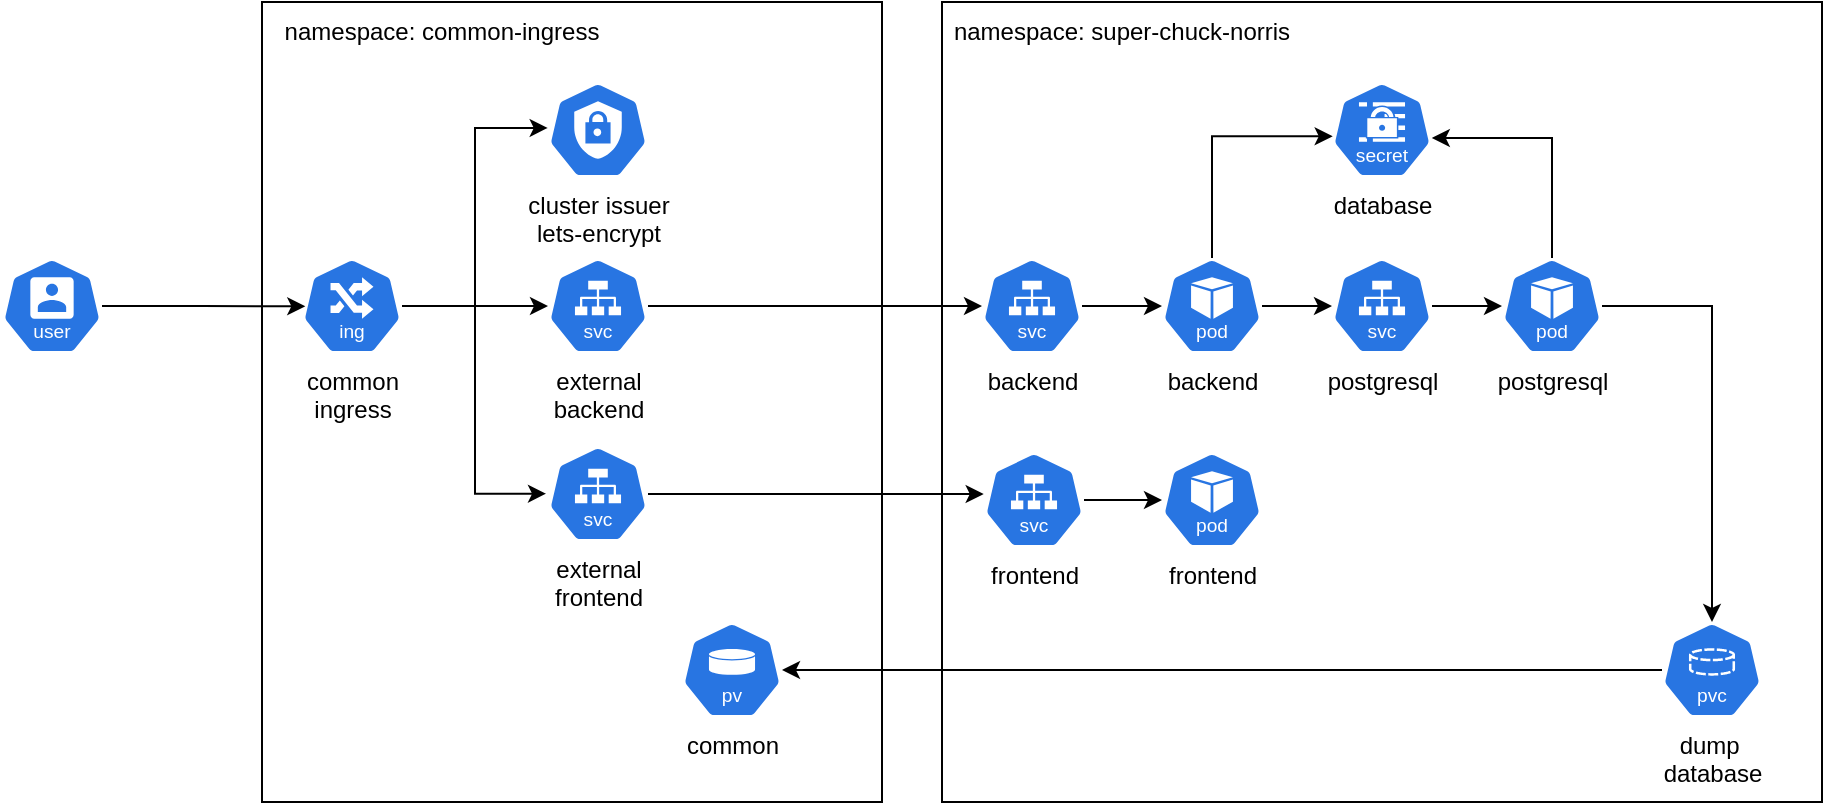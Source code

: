 <mxfile version="26.0.15">
  <diagram name="Page-1" id="FKZH206iivfg6qqyswJv">
    <mxGraphModel dx="2901" dy="1196" grid="1" gridSize="10" guides="1" tooltips="1" connect="1" arrows="1" fold="1" page="1" pageScale="1" pageWidth="827" pageHeight="1169" math="0" shadow="0">
      <root>
        <mxCell id="0" />
        <mxCell id="1" parent="0" />
        <mxCell id="nkA88_LoozDBxuTbvh9O-1" value="" style="rounded=0;whiteSpace=wrap;html=1;" vertex="1" parent="1">
          <mxGeometry x="370" y="80" width="440" height="400" as="geometry" />
        </mxCell>
        <mxCell id="nkA88_LoozDBxuTbvh9O-5" value="namespace: super-chuck-norris" style="text;html=1;align=center;verticalAlign=middle;whiteSpace=wrap;rounded=0;" vertex="1" parent="1">
          <mxGeometry x="370" y="80" width="180" height="30" as="geometry" />
        </mxCell>
        <mxCell id="nkA88_LoozDBxuTbvh9O-8" value="" style="rounded=0;whiteSpace=wrap;html=1;" vertex="1" parent="1">
          <mxGeometry x="30" y="80" width="310" height="400" as="geometry" />
        </mxCell>
        <mxCell id="nkA88_LoozDBxuTbvh9O-9" value="namespace: common-ingress" style="text;html=1;align=center;verticalAlign=middle;whiteSpace=wrap;rounded=0;" vertex="1" parent="1">
          <mxGeometry x="30" y="80" width="180" height="30" as="geometry" />
        </mxCell>
        <mxCell id="nkA88_LoozDBxuTbvh9O-54" style="edgeStyle=orthogonalEdgeStyle;rounded=0;orthogonalLoop=1;jettySize=auto;html=1;" edge="1" parent="1" source="nkA88_LoozDBxuTbvh9O-20" target="nkA88_LoozDBxuTbvh9O-24">
          <mxGeometry relative="1" as="geometry" />
        </mxCell>
        <mxCell id="nkA88_LoozDBxuTbvh9O-20" value="dump&amp;nbsp;&lt;div&gt;database&lt;/div&gt;" style="aspect=fixed;sketch=0;html=1;dashed=0;whitespace=wrap;verticalLabelPosition=bottom;verticalAlign=top;fillColor=#2875E2;strokeColor=#ffffff;points=[[0.005,0.63,0],[0.1,0.2,0],[0.9,0.2,0],[0.5,0,0],[0.995,0.63,0],[0.72,0.99,0],[0.5,1,0],[0.28,0.99,0]];shape=mxgraph.kubernetes.icon2;kubernetesLabel=1;prIcon=pvc" vertex="1" parent="1">
          <mxGeometry x="730" y="390" width="50" height="48" as="geometry" />
        </mxCell>
        <mxCell id="nkA88_LoozDBxuTbvh9O-26" style="edgeStyle=orthogonalEdgeStyle;rounded=0;orthogonalLoop=1;jettySize=auto;html=1;" edge="1" parent="1" source="nkA88_LoozDBxuTbvh9O-21" target="nkA88_LoozDBxuTbvh9O-25">
          <mxGeometry relative="1" as="geometry" />
        </mxCell>
        <mxCell id="nkA88_LoozDBxuTbvh9O-21" value="backend" style="aspect=fixed;sketch=0;html=1;dashed=0;whitespace=wrap;verticalLabelPosition=bottom;verticalAlign=top;fillColor=#2875E2;strokeColor=#ffffff;points=[[0.005,0.63,0],[0.1,0.2,0],[0.9,0.2,0],[0.5,0,0],[0.995,0.63,0],[0.72,0.99,0],[0.5,1,0],[0.28,0.99,0]];shape=mxgraph.kubernetes.icon2;kubernetesLabel=1;prIcon=svc" vertex="1" parent="1">
          <mxGeometry x="390" y="208" width="50" height="48" as="geometry" />
        </mxCell>
        <mxCell id="nkA88_LoozDBxuTbvh9O-22" value="database" style="aspect=fixed;sketch=0;html=1;dashed=0;whitespace=wrap;verticalLabelPosition=bottom;verticalAlign=top;fillColor=#2875E2;strokeColor=#ffffff;points=[[0.005,0.63,0],[0.1,0.2,0],[0.9,0.2,0],[0.5,0,0],[0.995,0.63,0],[0.72,0.99,0],[0.5,1,0],[0.28,0.99,0]];shape=mxgraph.kubernetes.icon2;kubernetesLabel=1;prIcon=secret" vertex="1" parent="1">
          <mxGeometry x="565" y="120" width="50" height="48" as="geometry" />
        </mxCell>
        <mxCell id="nkA88_LoozDBxuTbvh9O-24" value="common" style="aspect=fixed;sketch=0;html=1;dashed=0;whitespace=wrap;verticalLabelPosition=bottom;verticalAlign=top;fillColor=#2875E2;strokeColor=#ffffff;points=[[0.005,0.63,0],[0.1,0.2,0],[0.9,0.2,0],[0.5,0,0],[0.995,0.63,0],[0.72,0.99,0],[0.5,1,0],[0.28,0.99,0]];shape=mxgraph.kubernetes.icon2;kubernetesLabel=1;prIcon=pv" vertex="1" parent="1">
          <mxGeometry x="240" y="390" width="50" height="48" as="geometry" />
        </mxCell>
        <mxCell id="nkA88_LoozDBxuTbvh9O-30" value="" style="edgeStyle=orthogonalEdgeStyle;rounded=0;orthogonalLoop=1;jettySize=auto;html=1;" edge="1" parent="1" source="nkA88_LoozDBxuTbvh9O-25" target="nkA88_LoozDBxuTbvh9O-27">
          <mxGeometry relative="1" as="geometry" />
        </mxCell>
        <mxCell id="nkA88_LoozDBxuTbvh9O-25" value="backend" style="aspect=fixed;sketch=0;html=1;dashed=0;whitespace=wrap;verticalLabelPosition=bottom;verticalAlign=top;fillColor=#2875E2;strokeColor=#ffffff;points=[[0.005,0.63,0],[0.1,0.2,0],[0.9,0.2,0],[0.5,0,0],[0.995,0.63,0],[0.72,0.99,0],[0.5,1,0],[0.28,0.99,0]];shape=mxgraph.kubernetes.icon2;kubernetesLabel=1;prIcon=pod" vertex="1" parent="1">
          <mxGeometry x="480" y="208" width="50" height="48" as="geometry" />
        </mxCell>
        <mxCell id="nkA88_LoozDBxuTbvh9O-32" value="" style="edgeStyle=orthogonalEdgeStyle;rounded=0;orthogonalLoop=1;jettySize=auto;html=1;" edge="1" parent="1" source="nkA88_LoozDBxuTbvh9O-27" target="nkA88_LoozDBxuTbvh9O-31">
          <mxGeometry relative="1" as="geometry" />
        </mxCell>
        <mxCell id="nkA88_LoozDBxuTbvh9O-27" value="postgresql" style="aspect=fixed;sketch=0;html=1;dashed=0;whitespace=wrap;verticalLabelPosition=bottom;verticalAlign=top;fillColor=#2875E2;strokeColor=#ffffff;points=[[0.005,0.63,0],[0.1,0.2,0],[0.9,0.2,0],[0.5,0,0],[0.995,0.63,0],[0.72,0.99,0],[0.5,1,0],[0.28,0.99,0]];shape=mxgraph.kubernetes.icon2;kubernetesLabel=1;prIcon=svc" vertex="1" parent="1">
          <mxGeometry x="565" y="208" width="50" height="48" as="geometry" />
        </mxCell>
        <mxCell id="nkA88_LoozDBxuTbvh9O-33" value="" style="edgeStyle=orthogonalEdgeStyle;rounded=0;orthogonalLoop=1;jettySize=auto;html=1;" edge="1" parent="1" source="nkA88_LoozDBxuTbvh9O-31" target="nkA88_LoozDBxuTbvh9O-20">
          <mxGeometry relative="1" as="geometry" />
        </mxCell>
        <mxCell id="nkA88_LoozDBxuTbvh9O-31" value="postgresql" style="aspect=fixed;sketch=0;html=1;dashed=0;whitespace=wrap;verticalLabelPosition=bottom;verticalAlign=top;fillColor=#2875E2;strokeColor=#ffffff;points=[[0.005,0.63,0],[0.1,0.2,0],[0.9,0.2,0],[0.5,0,0],[0.995,0.63,0],[0.72,0.99,0],[0.5,1,0],[0.28,0.99,0]];shape=mxgraph.kubernetes.icon2;kubernetesLabel=1;prIcon=pod" vertex="1" parent="1">
          <mxGeometry x="650" y="208" width="50" height="48" as="geometry" />
        </mxCell>
        <mxCell id="nkA88_LoozDBxuTbvh9O-34" style="edgeStyle=orthogonalEdgeStyle;rounded=0;orthogonalLoop=1;jettySize=auto;html=1;entryX=0.997;entryY=0.575;entryDx=0;entryDy=0;entryPerimeter=0;" edge="1" parent="1" source="nkA88_LoozDBxuTbvh9O-31" target="nkA88_LoozDBxuTbvh9O-22">
          <mxGeometry relative="1" as="geometry">
            <Array as="points">
              <mxPoint x="675" y="148" />
              <mxPoint x="615" y="148" />
            </Array>
          </mxGeometry>
        </mxCell>
        <mxCell id="nkA88_LoozDBxuTbvh9O-35" style="edgeStyle=orthogonalEdgeStyle;rounded=0;orthogonalLoop=1;jettySize=auto;html=1;entryX=0.007;entryY=0.565;entryDx=0;entryDy=0;entryPerimeter=0;" edge="1" parent="1" source="nkA88_LoozDBxuTbvh9O-25" target="nkA88_LoozDBxuTbvh9O-22">
          <mxGeometry relative="1" as="geometry">
            <Array as="points">
              <mxPoint x="505" y="147" />
            </Array>
          </mxGeometry>
        </mxCell>
        <mxCell id="nkA88_LoozDBxuTbvh9O-47" value="" style="edgeStyle=orthogonalEdgeStyle;rounded=0;orthogonalLoop=1;jettySize=auto;html=1;" edge="1" parent="1" source="nkA88_LoozDBxuTbvh9O-39" target="nkA88_LoozDBxuTbvh9O-40">
          <mxGeometry relative="1" as="geometry" />
        </mxCell>
        <mxCell id="nkA88_LoozDBxuTbvh9O-39" value="common&lt;div&gt;ingress&lt;/div&gt;" style="aspect=fixed;sketch=0;html=1;dashed=0;whitespace=wrap;verticalLabelPosition=bottom;verticalAlign=top;fillColor=#2875E2;strokeColor=#ffffff;points=[[0.005,0.63,0],[0.1,0.2,0],[0.9,0.2,0],[0.5,0,0],[0.995,0.63,0],[0.72,0.99,0],[0.5,1,0],[0.28,0.99,0]];shape=mxgraph.kubernetes.icon2;kubernetesLabel=1;prIcon=ing" vertex="1" parent="1">
          <mxGeometry x="50" y="208" width="50" height="48" as="geometry" />
        </mxCell>
        <mxCell id="nkA88_LoozDBxuTbvh9O-52" style="edgeStyle=orthogonalEdgeStyle;rounded=0;orthogonalLoop=1;jettySize=auto;html=1;" edge="1" parent="1" source="nkA88_LoozDBxuTbvh9O-40" target="nkA88_LoozDBxuTbvh9O-21">
          <mxGeometry relative="1" as="geometry" />
        </mxCell>
        <mxCell id="nkA88_LoozDBxuTbvh9O-40" value="&lt;div&gt;external&lt;/div&gt;backend" style="aspect=fixed;sketch=0;html=1;dashed=0;whitespace=wrap;verticalLabelPosition=bottom;verticalAlign=top;fillColor=#2875E2;strokeColor=#ffffff;points=[[0.005,0.63,0],[0.1,0.2,0],[0.9,0.2,0],[0.5,0,0],[0.995,0.63,0],[0.72,0.99,0],[0.5,1,0],[0.28,0.99,0]];shape=mxgraph.kubernetes.icon2;kubernetesLabel=1;prIcon=svc" vertex="1" parent="1">
          <mxGeometry x="173" y="208" width="50" height="48" as="geometry" />
        </mxCell>
        <mxCell id="nkA88_LoozDBxuTbvh9O-44" value="" style="edgeStyle=orthogonalEdgeStyle;rounded=0;orthogonalLoop=1;jettySize=auto;html=1;" edge="1" parent="1" source="nkA88_LoozDBxuTbvh9O-41" target="nkA88_LoozDBxuTbvh9O-42">
          <mxGeometry relative="1" as="geometry" />
        </mxCell>
        <mxCell id="nkA88_LoozDBxuTbvh9O-41" value="frontend" style="aspect=fixed;sketch=0;html=1;dashed=0;whitespace=wrap;verticalLabelPosition=bottom;verticalAlign=top;fillColor=#2875E2;strokeColor=#ffffff;points=[[0.005,0.63,0],[0.1,0.2,0],[0.9,0.2,0],[0.5,0,0],[0.995,0.63,0],[0.72,0.99,0],[0.5,1,0],[0.28,0.99,0]];shape=mxgraph.kubernetes.icon2;kubernetesLabel=1;prIcon=svc" vertex="1" parent="1">
          <mxGeometry x="391" y="305" width="50" height="48" as="geometry" />
        </mxCell>
        <mxCell id="nkA88_LoozDBxuTbvh9O-42" value="frontend" style="aspect=fixed;sketch=0;html=1;dashed=0;whitespace=wrap;verticalLabelPosition=bottom;verticalAlign=top;fillColor=#2875E2;strokeColor=#ffffff;points=[[0.005,0.63,0],[0.1,0.2,0],[0.9,0.2,0],[0.5,0,0],[0.995,0.63,0],[0.72,0.99,0],[0.5,1,0],[0.28,0.99,0]];shape=mxgraph.kubernetes.icon2;kubernetesLabel=1;prIcon=pod" vertex="1" parent="1">
          <mxGeometry x="480" y="305" width="50" height="48" as="geometry" />
        </mxCell>
        <mxCell id="nkA88_LoozDBxuTbvh9O-45" value="" style="aspect=fixed;sketch=0;html=1;dashed=0;whitespace=wrap;verticalLabelPosition=bottom;verticalAlign=top;fillColor=#2875E2;strokeColor=#ffffff;points=[[0.005,0.63,0],[0.1,0.2,0],[0.9,0.2,0],[0.5,0,0],[0.995,0.63,0],[0.72,0.99,0],[0.5,1,0],[0.28,0.99,0]];shape=mxgraph.kubernetes.icon2;kubernetesLabel=1;prIcon=user" vertex="1" parent="1">
          <mxGeometry x="-100" y="208" width="50" height="48" as="geometry" />
        </mxCell>
        <mxCell id="nkA88_LoozDBxuTbvh9O-48" value="&lt;div&gt;external&lt;/div&gt;frontend" style="aspect=fixed;sketch=0;html=1;dashed=0;whitespace=wrap;verticalLabelPosition=bottom;verticalAlign=top;fillColor=#2875E2;strokeColor=#ffffff;points=[[0.005,0.63,0],[0.1,0.2,0],[0.9,0.2,0],[0.5,0,0],[0.995,0.63,0],[0.72,0.99,0],[0.5,1,0],[0.28,0.99,0]];shape=mxgraph.kubernetes.icon2;kubernetesLabel=1;prIcon=svc" vertex="1" parent="1">
          <mxGeometry x="173" y="302" width="50" height="48" as="geometry" />
        </mxCell>
        <mxCell id="nkA88_LoozDBxuTbvh9O-49" style="edgeStyle=orthogonalEdgeStyle;rounded=0;orthogonalLoop=1;jettySize=auto;html=1;entryX=-0.02;entryY=0.497;entryDx=0;entryDy=0;entryPerimeter=0;" edge="1" parent="1" source="nkA88_LoozDBxuTbvh9O-39" target="nkA88_LoozDBxuTbvh9O-48">
          <mxGeometry relative="1" as="geometry" />
        </mxCell>
        <mxCell id="nkA88_LoozDBxuTbvh9O-50" value="cluster issuer&lt;div&gt;lets-encrypt&lt;/div&gt;" style="aspect=fixed;sketch=0;html=1;dashed=0;whitespace=wrap;verticalLabelPosition=bottom;verticalAlign=top;fillColor=#2875E2;strokeColor=#ffffff;points=[[0.005,0.63,0],[0.1,0.2,0],[0.9,0.2,0],[0.5,0,0],[0.995,0.63,0],[0.72,0.99,0],[0.5,1,0],[0.28,0.99,0]];shape=mxgraph.kubernetes.icon2;prIcon=c_role" vertex="1" parent="1">
          <mxGeometry x="173" y="120" width="50" height="48" as="geometry" />
        </mxCell>
        <mxCell id="nkA88_LoozDBxuTbvh9O-51" style="edgeStyle=orthogonalEdgeStyle;rounded=0;orthogonalLoop=1;jettySize=auto;html=1;entryX=-0.003;entryY=0.479;entryDx=0;entryDy=0;entryPerimeter=0;" edge="1" parent="1" source="nkA88_LoozDBxuTbvh9O-39" target="nkA88_LoozDBxuTbvh9O-50">
          <mxGeometry relative="1" as="geometry" />
        </mxCell>
        <mxCell id="nkA88_LoozDBxuTbvh9O-53" style="edgeStyle=orthogonalEdgeStyle;rounded=0;orthogonalLoop=1;jettySize=auto;html=1;entryX=-0.003;entryY=0.438;entryDx=0;entryDy=0;entryPerimeter=0;" edge="1" parent="1" source="nkA88_LoozDBxuTbvh9O-48" target="nkA88_LoozDBxuTbvh9O-41">
          <mxGeometry relative="1" as="geometry">
            <mxPoint x="500" y="326" as="targetPoint" />
          </mxGeometry>
        </mxCell>
        <mxCell id="nkA88_LoozDBxuTbvh9O-55" style="edgeStyle=orthogonalEdgeStyle;rounded=0;orthogonalLoop=1;jettySize=auto;html=1;entryX=0.033;entryY=0.503;entryDx=0;entryDy=0;entryPerimeter=0;" edge="1" parent="1" source="nkA88_LoozDBxuTbvh9O-45" target="nkA88_LoozDBxuTbvh9O-39">
          <mxGeometry relative="1" as="geometry" />
        </mxCell>
      </root>
    </mxGraphModel>
  </diagram>
</mxfile>

